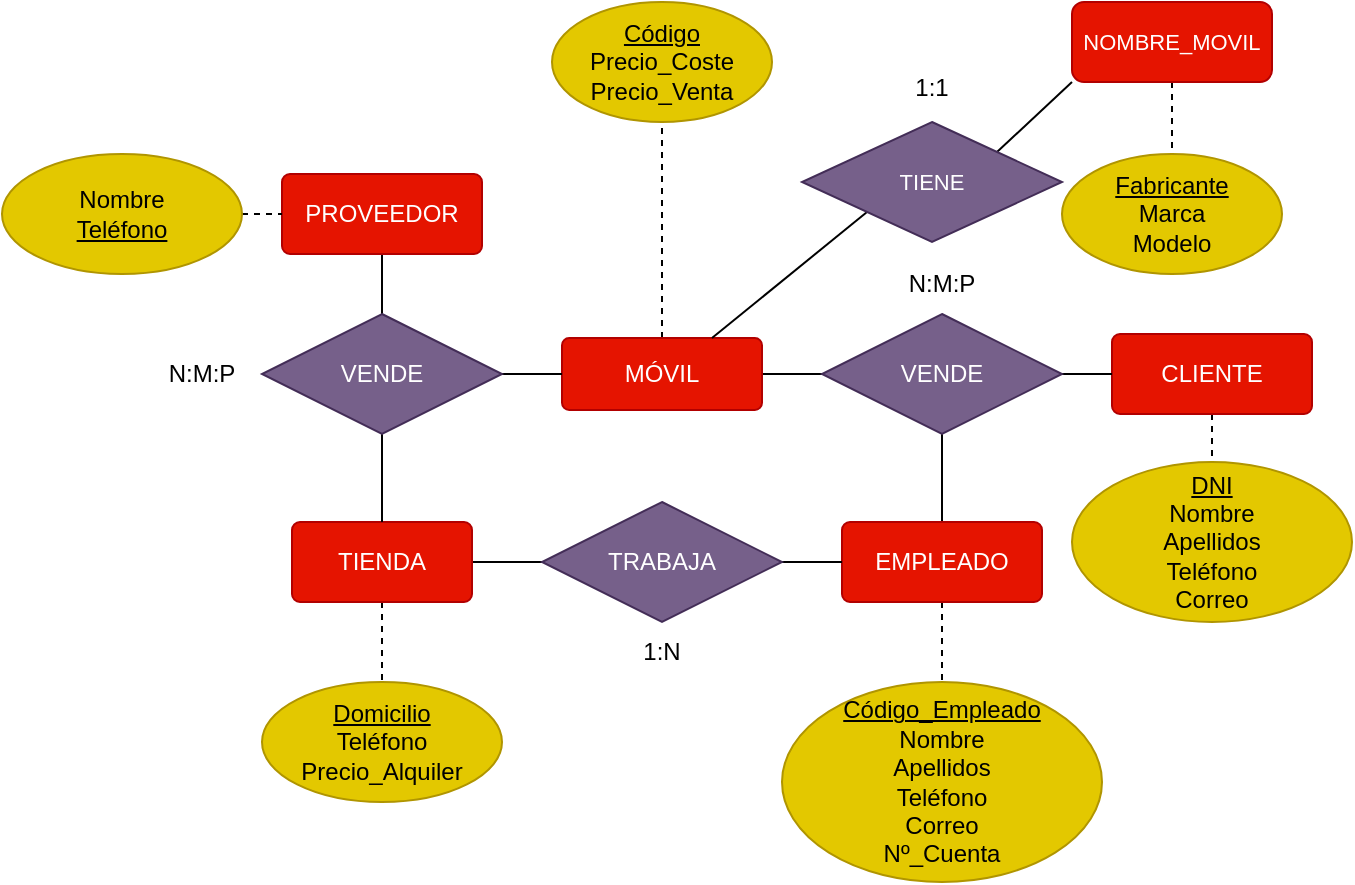 <mxfile version="20.4.0" type="github">
  <diagram id="R2lEEEUBdFMjLlhIrx00" name="Page-1">
    <mxGraphModel dx="1021" dy="541" grid="1" gridSize="10" guides="1" tooltips="1" connect="1" arrows="0" fold="1" page="1" pageScale="1" pageWidth="827" pageHeight="583" math="0" shadow="0" extFonts="Permanent Marker^https://fonts.googleapis.com/css?family=Permanent+Marker">
      <root>
        <mxCell id="0" />
        <mxCell id="1" parent="0" />
        <mxCell id="_0ClzWE6ZuNeaNiOkw28-69" style="edgeStyle=orthogonalEdgeStyle;rounded=0;orthogonalLoop=1;jettySize=auto;html=1;exitX=0.5;exitY=0;exitDx=0;exitDy=0;entryX=0.5;entryY=1;entryDx=0;entryDy=0;endArrow=none;endFill=0;" parent="1" source="_0ClzWE6ZuNeaNiOkw28-2" target="_0ClzWE6ZuNeaNiOkw28-66" edge="1">
          <mxGeometry relative="1" as="geometry" />
        </mxCell>
        <mxCell id="_0ClzWE6ZuNeaNiOkw28-78" style="edgeStyle=orthogonalEdgeStyle;rounded=0;orthogonalLoop=1;jettySize=auto;html=1;exitX=0.5;exitY=1;exitDx=0;exitDy=0;entryX=0.5;entryY=0;entryDx=0;entryDy=0;dashed=1;endArrow=none;endFill=0;" parent="1" source="_0ClzWE6ZuNeaNiOkw28-2" target="_0ClzWE6ZuNeaNiOkw28-15" edge="1">
          <mxGeometry relative="1" as="geometry" />
        </mxCell>
        <mxCell id="_0ClzWE6ZuNeaNiOkw28-2" value="EMPLEADO" style="rounded=1;arcSize=10;whiteSpace=wrap;html=1;align=center;fillColor=#e51400;strokeColor=#B20000;fontColor=#ffffff;" parent="1" vertex="1">
          <mxGeometry x="496" y="332" width="100" height="40" as="geometry" />
        </mxCell>
        <mxCell id="_0ClzWE6ZuNeaNiOkw28-79" style="edgeStyle=orthogonalEdgeStyle;rounded=0;orthogonalLoop=1;jettySize=auto;html=1;exitX=0.5;exitY=1;exitDx=0;exitDy=0;entryX=0.5;entryY=0;entryDx=0;entryDy=0;dashed=1;endArrow=none;endFill=0;" parent="1" source="_0ClzWE6ZuNeaNiOkw28-3" target="_0ClzWE6ZuNeaNiOkw28-13" edge="1">
          <mxGeometry relative="1" as="geometry" />
        </mxCell>
        <mxCell id="_0ClzWE6ZuNeaNiOkw28-3" value="CLIENTE" style="rounded=1;arcSize=10;whiteSpace=wrap;html=1;align=center;fillColor=#e51400;strokeColor=#B20000;fontColor=#ffffff;" parent="1" vertex="1">
          <mxGeometry x="631" y="238" width="100" height="40" as="geometry" />
        </mxCell>
        <mxCell id="_0ClzWE6ZuNeaNiOkw28-67" style="edgeStyle=orthogonalEdgeStyle;rounded=0;orthogonalLoop=1;jettySize=auto;html=1;exitX=1;exitY=0.5;exitDx=0;exitDy=0;entryX=0;entryY=0.5;entryDx=0;entryDy=0;endArrow=none;endFill=0;" parent="1" source="_0ClzWE6ZuNeaNiOkw28-4" target="_0ClzWE6ZuNeaNiOkw28-66" edge="1">
          <mxGeometry relative="1" as="geometry" />
        </mxCell>
        <mxCell id="_0ClzWE6ZuNeaNiOkw28-76" style="edgeStyle=orthogonalEdgeStyle;rounded=0;orthogonalLoop=1;jettySize=auto;html=1;exitX=0.5;exitY=0;exitDx=0;exitDy=0;entryX=0.5;entryY=1;entryDx=0;entryDy=0;dashed=1;endArrow=none;endFill=0;" parent="1" source="_0ClzWE6ZuNeaNiOkw28-4" target="_0ClzWE6ZuNeaNiOkw28-7" edge="1">
          <mxGeometry relative="1" as="geometry" />
        </mxCell>
        <mxCell id="_0ClzWE6ZuNeaNiOkw28-4" value="MÓVIL" style="rounded=1;arcSize=10;whiteSpace=wrap;html=1;align=center;fillColor=#e51400;strokeColor=#B20000;fontColor=#ffffff;" parent="1" vertex="1">
          <mxGeometry x="356" y="240" width="100" height="36" as="geometry" />
        </mxCell>
        <mxCell id="_0ClzWE6ZuNeaNiOkw28-63" style="edgeStyle=orthogonalEdgeStyle;rounded=0;orthogonalLoop=1;jettySize=auto;html=1;exitX=0.5;exitY=1;exitDx=0;exitDy=0;entryX=0.5;entryY=0;entryDx=0;entryDy=0;endArrow=none;endFill=0;" parent="1" source="_0ClzWE6ZuNeaNiOkw28-5" target="_0ClzWE6ZuNeaNiOkw28-23" edge="1">
          <mxGeometry relative="1" as="geometry" />
        </mxCell>
        <mxCell id="_0ClzWE6ZuNeaNiOkw28-5" value="PROVEEDOR" style="rounded=1;arcSize=10;whiteSpace=wrap;html=1;align=center;fillColor=#e51400;strokeColor=#B20000;fontColor=#ffffff;" parent="1" vertex="1">
          <mxGeometry x="216" y="158" width="100" height="40" as="geometry" />
        </mxCell>
        <mxCell id="_0ClzWE6ZuNeaNiOkw28-64" style="edgeStyle=orthogonalEdgeStyle;rounded=0;orthogonalLoop=1;jettySize=auto;html=1;exitX=1;exitY=0.5;exitDx=0;exitDy=0;entryX=0;entryY=0.5;entryDx=0;entryDy=0;endArrow=none;endFill=0;" parent="1" source="_0ClzWE6ZuNeaNiOkw28-6" target="_0ClzWE6ZuNeaNiOkw28-20" edge="1">
          <mxGeometry relative="1" as="geometry" />
        </mxCell>
        <mxCell id="_0ClzWE6ZuNeaNiOkw28-74" style="edgeStyle=orthogonalEdgeStyle;rounded=0;orthogonalLoop=1;jettySize=auto;html=1;exitX=0.5;exitY=1;exitDx=0;exitDy=0;entryX=0.5;entryY=0;entryDx=0;entryDy=0;endArrow=none;endFill=0;dashed=1;" parent="1" source="_0ClzWE6ZuNeaNiOkw28-6" target="_0ClzWE6ZuNeaNiOkw28-9" edge="1">
          <mxGeometry relative="1" as="geometry" />
        </mxCell>
        <mxCell id="_0ClzWE6ZuNeaNiOkw28-6" value="TIENDA" style="rounded=1;arcSize=10;whiteSpace=wrap;html=1;align=center;fillColor=#e51400;strokeColor=#B20000;fontColor=#ffffff;" parent="1" vertex="1">
          <mxGeometry x="221" y="332" width="90" height="40" as="geometry" />
        </mxCell>
        <mxCell id="_0ClzWE6ZuNeaNiOkw28-7" value="&lt;u&gt;Código&lt;/u&gt;&lt;br&gt;Precio_Coste&lt;br&gt;Precio_Venta" style="ellipse;whiteSpace=wrap;html=1;align=center;rounded=0;fillColor=#e3c800;strokeColor=#B09500;fontColor=#000000;" parent="1" vertex="1">
          <mxGeometry x="351" y="72" width="110" height="60" as="geometry" />
        </mxCell>
        <mxCell id="_0ClzWE6ZuNeaNiOkw28-9" value="&lt;u&gt;Domicilio&lt;/u&gt;&lt;br&gt;Teléfono&lt;br&gt;Precio_Alquiler" style="ellipse;whiteSpace=wrap;html=1;align=center;rounded=0;fillColor=#e3c800;strokeColor=#B09500;fontColor=#000000;" parent="1" vertex="1">
          <mxGeometry x="206" y="412" width="120" height="60" as="geometry" />
        </mxCell>
        <mxCell id="_0ClzWE6ZuNeaNiOkw28-77" style="edgeStyle=orthogonalEdgeStyle;rounded=0;orthogonalLoop=1;jettySize=auto;html=1;exitX=1;exitY=0.5;exitDx=0;exitDy=0;entryX=0;entryY=0.5;entryDx=0;entryDy=0;dashed=1;endArrow=none;endFill=0;" parent="1" source="_0ClzWE6ZuNeaNiOkw28-11" target="_0ClzWE6ZuNeaNiOkw28-5" edge="1">
          <mxGeometry relative="1" as="geometry" />
        </mxCell>
        <mxCell id="_0ClzWE6ZuNeaNiOkw28-11" value="Nombre&lt;br&gt;&lt;u&gt;Teléfono&lt;/u&gt;" style="ellipse;whiteSpace=wrap;html=1;align=center;rounded=0;fillColor=#e3c800;strokeColor=#B09500;fontColor=#000000;" parent="1" vertex="1">
          <mxGeometry x="76" y="148" width="120" height="60" as="geometry" />
        </mxCell>
        <mxCell id="_0ClzWE6ZuNeaNiOkw28-13" value="&lt;u&gt;DNI&lt;/u&gt;&lt;br&gt;Nombre&lt;br&gt;Apellidos&lt;br&gt;Teléfono&lt;br&gt;Correo" style="ellipse;whiteSpace=wrap;html=1;align=center;rounded=0;fillColor=#e3c800;strokeColor=#B09500;fontColor=#000000;" parent="1" vertex="1">
          <mxGeometry x="611" y="302" width="140" height="80" as="geometry" />
        </mxCell>
        <mxCell id="_0ClzWE6ZuNeaNiOkw28-15" value="&lt;u&gt;Código_Empleado&lt;/u&gt;&lt;br&gt;Nombre&lt;br&gt;Apellidos&lt;br&gt;Teléfono&lt;br&gt;Correo&lt;br&gt;Nº_Cuenta" style="ellipse;whiteSpace=wrap;html=1;align=center;rounded=0;fillColor=#e3c800;strokeColor=#B09500;fontColor=#000000;" parent="1" vertex="1">
          <mxGeometry x="466" y="412" width="160" height="100" as="geometry" />
        </mxCell>
        <mxCell id="_0ClzWE6ZuNeaNiOkw28-65" style="edgeStyle=orthogonalEdgeStyle;rounded=0;orthogonalLoop=1;jettySize=auto;html=1;exitX=1;exitY=0.5;exitDx=0;exitDy=0;entryX=0;entryY=0.5;entryDx=0;entryDy=0;endArrow=none;endFill=0;" parent="1" source="_0ClzWE6ZuNeaNiOkw28-20" target="_0ClzWE6ZuNeaNiOkw28-2" edge="1">
          <mxGeometry relative="1" as="geometry" />
        </mxCell>
        <mxCell id="_0ClzWE6ZuNeaNiOkw28-20" value="TRABAJA" style="shape=rhombus;perimeter=rhombusPerimeter;whiteSpace=wrap;html=1;align=center;rounded=0;fillColor=#76608a;strokeColor=#432D57;fontColor=#ffffff;" parent="1" vertex="1">
          <mxGeometry x="346" y="322" width="120" height="60" as="geometry" />
        </mxCell>
        <mxCell id="_0ClzWE6ZuNeaNiOkw28-60" style="edgeStyle=orthogonalEdgeStyle;rounded=0;orthogonalLoop=1;jettySize=auto;html=1;exitX=0.5;exitY=1;exitDx=0;exitDy=0;entryX=0.5;entryY=0;entryDx=0;entryDy=0;endArrow=none;endFill=0;" parent="1" source="_0ClzWE6ZuNeaNiOkw28-23" target="_0ClzWE6ZuNeaNiOkw28-6" edge="1">
          <mxGeometry relative="1" as="geometry" />
        </mxCell>
        <mxCell id="_0ClzWE6ZuNeaNiOkw28-62" style="edgeStyle=orthogonalEdgeStyle;rounded=0;orthogonalLoop=1;jettySize=auto;html=1;exitX=1;exitY=0.5;exitDx=0;exitDy=0;entryX=0;entryY=0.5;entryDx=0;entryDy=0;endArrow=none;endFill=0;" parent="1" source="_0ClzWE6ZuNeaNiOkw28-23" target="_0ClzWE6ZuNeaNiOkw28-4" edge="1">
          <mxGeometry relative="1" as="geometry" />
        </mxCell>
        <mxCell id="_0ClzWE6ZuNeaNiOkw28-23" value="VENDE" style="shape=rhombus;perimeter=rhombusPerimeter;whiteSpace=wrap;html=1;align=center;rounded=0;fillColor=#76608a;strokeColor=#432D57;fontColor=#ffffff;" parent="1" vertex="1">
          <mxGeometry x="206" y="228" width="120" height="60" as="geometry" />
        </mxCell>
        <mxCell id="_0ClzWE6ZuNeaNiOkw28-68" style="edgeStyle=orthogonalEdgeStyle;rounded=0;orthogonalLoop=1;jettySize=auto;html=1;exitX=1;exitY=0.5;exitDx=0;exitDy=0;entryX=0;entryY=0.5;entryDx=0;entryDy=0;endArrow=none;endFill=0;" parent="1" source="_0ClzWE6ZuNeaNiOkw28-66" target="_0ClzWE6ZuNeaNiOkw28-3" edge="1">
          <mxGeometry relative="1" as="geometry" />
        </mxCell>
        <mxCell id="_0ClzWE6ZuNeaNiOkw28-66" value="VENDE" style="shape=rhombus;perimeter=rhombusPerimeter;whiteSpace=wrap;html=1;align=center;rounded=0;fillColor=#76608a;strokeColor=#432D57;fontColor=#ffffff;" parent="1" vertex="1">
          <mxGeometry x="486" y="228" width="120" height="60" as="geometry" />
        </mxCell>
        <mxCell id="_0ClzWE6ZuNeaNiOkw28-71" value="N:M:P" style="text;html=1;strokeColor=none;fillColor=none;align=center;verticalAlign=middle;whiteSpace=wrap;rounded=0;" parent="1" vertex="1">
          <mxGeometry x="516" y="198" width="60" height="30" as="geometry" />
        </mxCell>
        <mxCell id="_0ClzWE6ZuNeaNiOkw28-72" value="N:M:P" style="text;html=1;strokeColor=none;fillColor=none;align=center;verticalAlign=middle;whiteSpace=wrap;rounded=0;" parent="1" vertex="1">
          <mxGeometry x="146" y="243" width="60" height="30" as="geometry" />
        </mxCell>
        <mxCell id="_0ClzWE6ZuNeaNiOkw28-73" value="1:N" style="text;html=1;strokeColor=none;fillColor=none;align=center;verticalAlign=middle;whiteSpace=wrap;rounded=0;" parent="1" vertex="1">
          <mxGeometry x="376" y="382" width="60" height="30" as="geometry" />
        </mxCell>
        <mxCell id="_0ClzWE6ZuNeaNiOkw28-85" style="rounded=0;orthogonalLoop=1;jettySize=auto;html=1;exitX=0;exitY=1;exitDx=0;exitDy=0;entryX=1;entryY=0;entryDx=0;entryDy=0;fontSize=11;endArrow=none;endFill=0;" parent="1" source="_0ClzWE6ZuNeaNiOkw28-82" target="_0ClzWE6ZuNeaNiOkw28-84" edge="1">
          <mxGeometry relative="1" as="geometry" />
        </mxCell>
        <mxCell id="_0ClzWE6ZuNeaNiOkw28-89" style="edgeStyle=none;rounded=0;orthogonalLoop=1;jettySize=auto;html=1;exitX=0.5;exitY=1;exitDx=0;exitDy=0;entryX=0.5;entryY=0;entryDx=0;entryDy=0;fontSize=11;endArrow=none;endFill=0;dashed=1;" parent="1" source="_0ClzWE6ZuNeaNiOkw28-82" target="_0ClzWE6ZuNeaNiOkw28-87" edge="1">
          <mxGeometry relative="1" as="geometry" />
        </mxCell>
        <mxCell id="_0ClzWE6ZuNeaNiOkw28-82" value="NOMBRE_MOVIL" style="rounded=1;whiteSpace=wrap;html=1;strokeWidth=1;fontSize=11;fillColor=#e51400;strokeColor=#B20000;fontColor=#ffffff;" parent="1" vertex="1">
          <mxGeometry x="611" y="72" width="100" height="40" as="geometry" />
        </mxCell>
        <mxCell id="_0ClzWE6ZuNeaNiOkw28-86" style="edgeStyle=none;rounded=0;orthogonalLoop=1;jettySize=auto;html=1;exitX=0;exitY=1;exitDx=0;exitDy=0;entryX=0.75;entryY=0;entryDx=0;entryDy=0;fontSize=11;endArrow=none;endFill=0;" parent="1" source="_0ClzWE6ZuNeaNiOkw28-84" target="_0ClzWE6ZuNeaNiOkw28-4" edge="1">
          <mxGeometry relative="1" as="geometry" />
        </mxCell>
        <mxCell id="_0ClzWE6ZuNeaNiOkw28-84" value="TIENE" style="rhombus;whiteSpace=wrap;html=1;rounded=0;strokeWidth=1;fontSize=11;fillColor=#76608a;strokeColor=#432D57;fontColor=#ffffff;" parent="1" vertex="1">
          <mxGeometry x="476" y="132" width="130" height="60" as="geometry" />
        </mxCell>
        <mxCell id="_0ClzWE6ZuNeaNiOkw28-87" value="&lt;u&gt;Fabricante&lt;/u&gt;&lt;br&gt;Marca&lt;br&gt;Modelo" style="ellipse;whiteSpace=wrap;html=1;align=center;rounded=0;fillColor=#e3c800;strokeColor=#B09500;fontColor=#000000;" parent="1" vertex="1">
          <mxGeometry x="606" y="148" width="110" height="60" as="geometry" />
        </mxCell>
        <mxCell id="3EN1AGbwQWoN2J7j7nRw-2" value="1:1" style="text;html=1;strokeColor=none;fillColor=none;align=center;verticalAlign=middle;whiteSpace=wrap;rounded=0;" vertex="1" parent="1">
          <mxGeometry x="511" y="100" width="60" height="30" as="geometry" />
        </mxCell>
      </root>
    </mxGraphModel>
  </diagram>
</mxfile>
